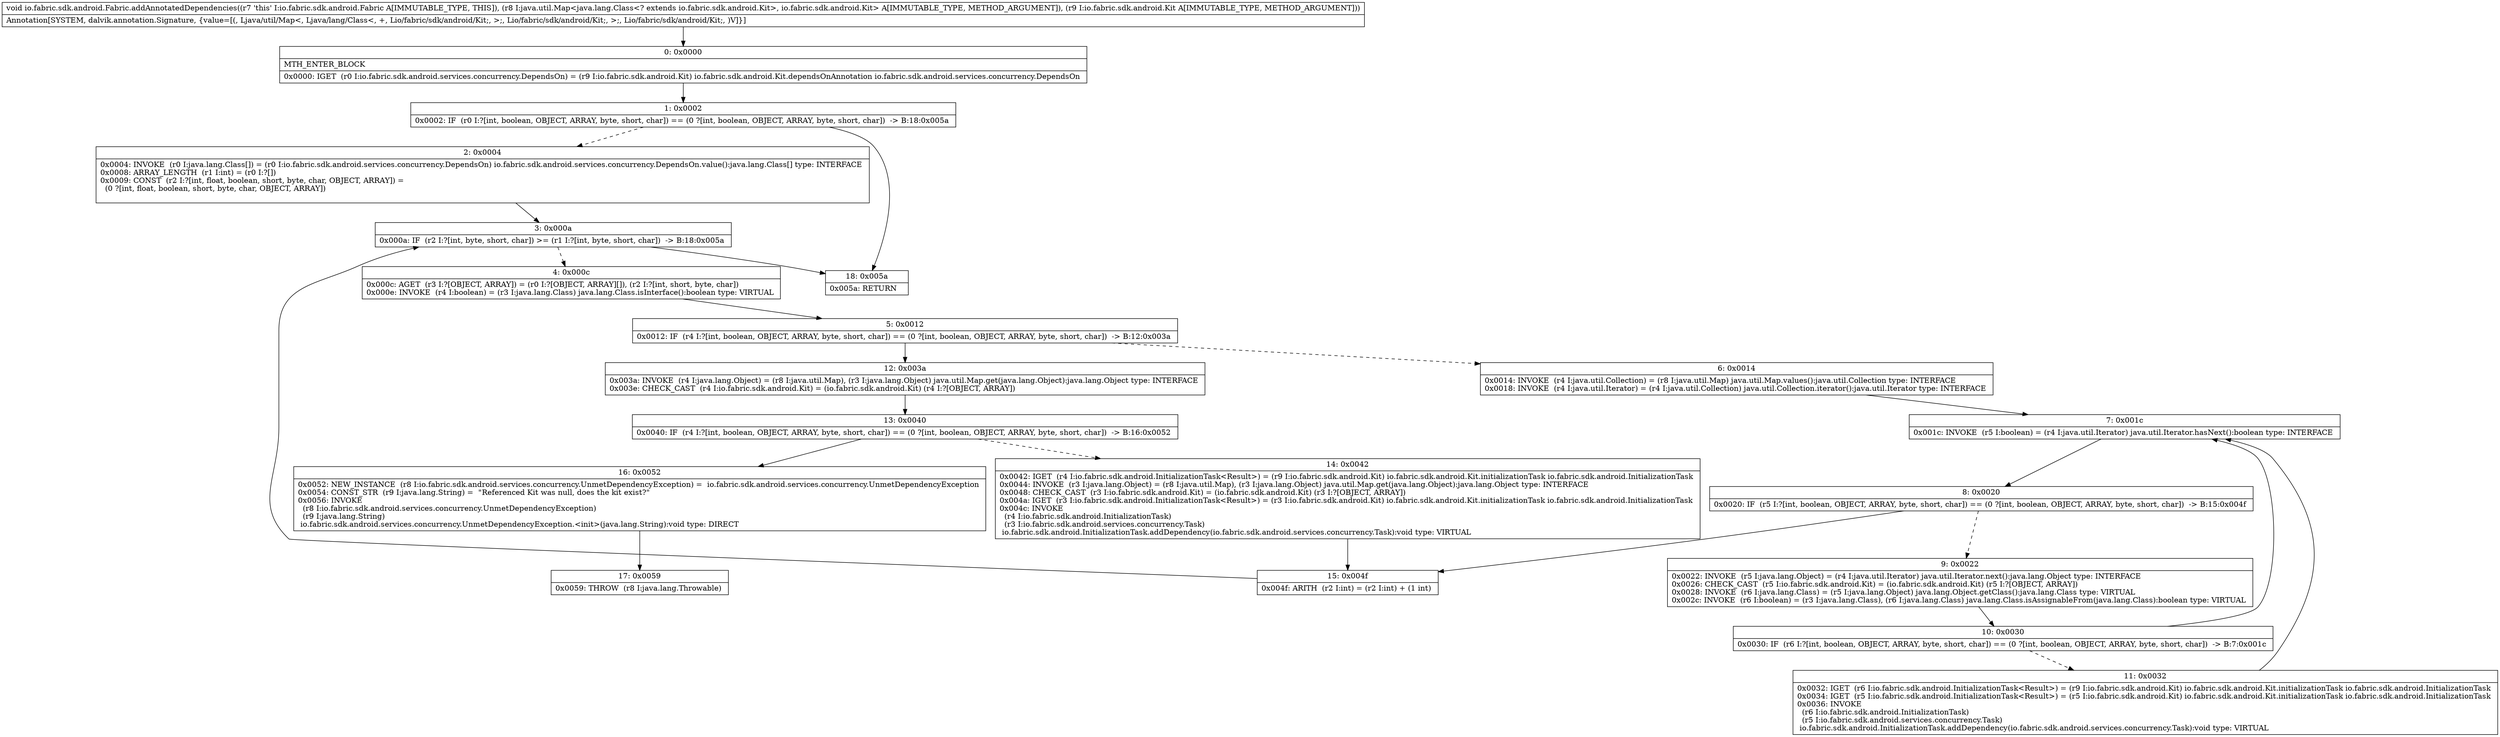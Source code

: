 digraph "CFG forio.fabric.sdk.android.Fabric.addAnnotatedDependencies(Ljava\/util\/Map;Lio\/fabric\/sdk\/android\/Kit;)V" {
Node_0 [shape=record,label="{0\:\ 0x0000|MTH_ENTER_BLOCK\l|0x0000: IGET  (r0 I:io.fabric.sdk.android.services.concurrency.DependsOn) = (r9 I:io.fabric.sdk.android.Kit) io.fabric.sdk.android.Kit.dependsOnAnnotation io.fabric.sdk.android.services.concurrency.DependsOn \l}"];
Node_1 [shape=record,label="{1\:\ 0x0002|0x0002: IF  (r0 I:?[int, boolean, OBJECT, ARRAY, byte, short, char]) == (0 ?[int, boolean, OBJECT, ARRAY, byte, short, char])  \-\> B:18:0x005a \l}"];
Node_2 [shape=record,label="{2\:\ 0x0004|0x0004: INVOKE  (r0 I:java.lang.Class[]) = (r0 I:io.fabric.sdk.android.services.concurrency.DependsOn) io.fabric.sdk.android.services.concurrency.DependsOn.value():java.lang.Class[] type: INTERFACE \l0x0008: ARRAY_LENGTH  (r1 I:int) = (r0 I:?[]) \l0x0009: CONST  (r2 I:?[int, float, boolean, short, byte, char, OBJECT, ARRAY]) = \l  (0 ?[int, float, boolean, short, byte, char, OBJECT, ARRAY])\l \l}"];
Node_3 [shape=record,label="{3\:\ 0x000a|0x000a: IF  (r2 I:?[int, byte, short, char]) \>= (r1 I:?[int, byte, short, char])  \-\> B:18:0x005a \l}"];
Node_4 [shape=record,label="{4\:\ 0x000c|0x000c: AGET  (r3 I:?[OBJECT, ARRAY]) = (r0 I:?[OBJECT, ARRAY][]), (r2 I:?[int, short, byte, char]) \l0x000e: INVOKE  (r4 I:boolean) = (r3 I:java.lang.Class) java.lang.Class.isInterface():boolean type: VIRTUAL \l}"];
Node_5 [shape=record,label="{5\:\ 0x0012|0x0012: IF  (r4 I:?[int, boolean, OBJECT, ARRAY, byte, short, char]) == (0 ?[int, boolean, OBJECT, ARRAY, byte, short, char])  \-\> B:12:0x003a \l}"];
Node_6 [shape=record,label="{6\:\ 0x0014|0x0014: INVOKE  (r4 I:java.util.Collection) = (r8 I:java.util.Map) java.util.Map.values():java.util.Collection type: INTERFACE \l0x0018: INVOKE  (r4 I:java.util.Iterator) = (r4 I:java.util.Collection) java.util.Collection.iterator():java.util.Iterator type: INTERFACE \l}"];
Node_7 [shape=record,label="{7\:\ 0x001c|0x001c: INVOKE  (r5 I:boolean) = (r4 I:java.util.Iterator) java.util.Iterator.hasNext():boolean type: INTERFACE \l}"];
Node_8 [shape=record,label="{8\:\ 0x0020|0x0020: IF  (r5 I:?[int, boolean, OBJECT, ARRAY, byte, short, char]) == (0 ?[int, boolean, OBJECT, ARRAY, byte, short, char])  \-\> B:15:0x004f \l}"];
Node_9 [shape=record,label="{9\:\ 0x0022|0x0022: INVOKE  (r5 I:java.lang.Object) = (r4 I:java.util.Iterator) java.util.Iterator.next():java.lang.Object type: INTERFACE \l0x0026: CHECK_CAST  (r5 I:io.fabric.sdk.android.Kit) = (io.fabric.sdk.android.Kit) (r5 I:?[OBJECT, ARRAY]) \l0x0028: INVOKE  (r6 I:java.lang.Class) = (r5 I:java.lang.Object) java.lang.Object.getClass():java.lang.Class type: VIRTUAL \l0x002c: INVOKE  (r6 I:boolean) = (r3 I:java.lang.Class), (r6 I:java.lang.Class) java.lang.Class.isAssignableFrom(java.lang.Class):boolean type: VIRTUAL \l}"];
Node_10 [shape=record,label="{10\:\ 0x0030|0x0030: IF  (r6 I:?[int, boolean, OBJECT, ARRAY, byte, short, char]) == (0 ?[int, boolean, OBJECT, ARRAY, byte, short, char])  \-\> B:7:0x001c \l}"];
Node_11 [shape=record,label="{11\:\ 0x0032|0x0032: IGET  (r6 I:io.fabric.sdk.android.InitializationTask\<Result\>) = (r9 I:io.fabric.sdk.android.Kit) io.fabric.sdk.android.Kit.initializationTask io.fabric.sdk.android.InitializationTask \l0x0034: IGET  (r5 I:io.fabric.sdk.android.InitializationTask\<Result\>) = (r5 I:io.fabric.sdk.android.Kit) io.fabric.sdk.android.Kit.initializationTask io.fabric.sdk.android.InitializationTask \l0x0036: INVOKE  \l  (r6 I:io.fabric.sdk.android.InitializationTask)\l  (r5 I:io.fabric.sdk.android.services.concurrency.Task)\l io.fabric.sdk.android.InitializationTask.addDependency(io.fabric.sdk.android.services.concurrency.Task):void type: VIRTUAL \l}"];
Node_12 [shape=record,label="{12\:\ 0x003a|0x003a: INVOKE  (r4 I:java.lang.Object) = (r8 I:java.util.Map), (r3 I:java.lang.Object) java.util.Map.get(java.lang.Object):java.lang.Object type: INTERFACE \l0x003e: CHECK_CAST  (r4 I:io.fabric.sdk.android.Kit) = (io.fabric.sdk.android.Kit) (r4 I:?[OBJECT, ARRAY]) \l}"];
Node_13 [shape=record,label="{13\:\ 0x0040|0x0040: IF  (r4 I:?[int, boolean, OBJECT, ARRAY, byte, short, char]) == (0 ?[int, boolean, OBJECT, ARRAY, byte, short, char])  \-\> B:16:0x0052 \l}"];
Node_14 [shape=record,label="{14\:\ 0x0042|0x0042: IGET  (r4 I:io.fabric.sdk.android.InitializationTask\<Result\>) = (r9 I:io.fabric.sdk.android.Kit) io.fabric.sdk.android.Kit.initializationTask io.fabric.sdk.android.InitializationTask \l0x0044: INVOKE  (r3 I:java.lang.Object) = (r8 I:java.util.Map), (r3 I:java.lang.Object) java.util.Map.get(java.lang.Object):java.lang.Object type: INTERFACE \l0x0048: CHECK_CAST  (r3 I:io.fabric.sdk.android.Kit) = (io.fabric.sdk.android.Kit) (r3 I:?[OBJECT, ARRAY]) \l0x004a: IGET  (r3 I:io.fabric.sdk.android.InitializationTask\<Result\>) = (r3 I:io.fabric.sdk.android.Kit) io.fabric.sdk.android.Kit.initializationTask io.fabric.sdk.android.InitializationTask \l0x004c: INVOKE  \l  (r4 I:io.fabric.sdk.android.InitializationTask)\l  (r3 I:io.fabric.sdk.android.services.concurrency.Task)\l io.fabric.sdk.android.InitializationTask.addDependency(io.fabric.sdk.android.services.concurrency.Task):void type: VIRTUAL \l}"];
Node_15 [shape=record,label="{15\:\ 0x004f|0x004f: ARITH  (r2 I:int) = (r2 I:int) + (1 int) \l}"];
Node_16 [shape=record,label="{16\:\ 0x0052|0x0052: NEW_INSTANCE  (r8 I:io.fabric.sdk.android.services.concurrency.UnmetDependencyException) =  io.fabric.sdk.android.services.concurrency.UnmetDependencyException \l0x0054: CONST_STR  (r9 I:java.lang.String) =  \"Referenced Kit was null, does the kit exist?\" \l0x0056: INVOKE  \l  (r8 I:io.fabric.sdk.android.services.concurrency.UnmetDependencyException)\l  (r9 I:java.lang.String)\l io.fabric.sdk.android.services.concurrency.UnmetDependencyException.\<init\>(java.lang.String):void type: DIRECT \l}"];
Node_17 [shape=record,label="{17\:\ 0x0059|0x0059: THROW  (r8 I:java.lang.Throwable) \l}"];
Node_18 [shape=record,label="{18\:\ 0x005a|0x005a: RETURN   \l}"];
MethodNode[shape=record,label="{void io.fabric.sdk.android.Fabric.addAnnotatedDependencies((r7 'this' I:io.fabric.sdk.android.Fabric A[IMMUTABLE_TYPE, THIS]), (r8 I:java.util.Map\<java.lang.Class\<? extends io.fabric.sdk.android.Kit\>, io.fabric.sdk.android.Kit\> A[IMMUTABLE_TYPE, METHOD_ARGUMENT]), (r9 I:io.fabric.sdk.android.Kit A[IMMUTABLE_TYPE, METHOD_ARGUMENT]))  | Annotation[SYSTEM, dalvik.annotation.Signature, \{value=[(, Ljava\/util\/Map\<, Ljava\/lang\/Class\<, +, Lio\/fabric\/sdk\/android\/Kit;, \>;, Lio\/fabric\/sdk\/android\/Kit;, \>;, Lio\/fabric\/sdk\/android\/Kit;, )V]\}]\l}"];
MethodNode -> Node_0;
Node_0 -> Node_1;
Node_1 -> Node_2[style=dashed];
Node_1 -> Node_18;
Node_2 -> Node_3;
Node_3 -> Node_4[style=dashed];
Node_3 -> Node_18;
Node_4 -> Node_5;
Node_5 -> Node_6[style=dashed];
Node_5 -> Node_12;
Node_6 -> Node_7;
Node_7 -> Node_8;
Node_8 -> Node_9[style=dashed];
Node_8 -> Node_15;
Node_9 -> Node_10;
Node_10 -> Node_7;
Node_10 -> Node_11[style=dashed];
Node_11 -> Node_7;
Node_12 -> Node_13;
Node_13 -> Node_14[style=dashed];
Node_13 -> Node_16;
Node_14 -> Node_15;
Node_15 -> Node_3;
Node_16 -> Node_17;
}

